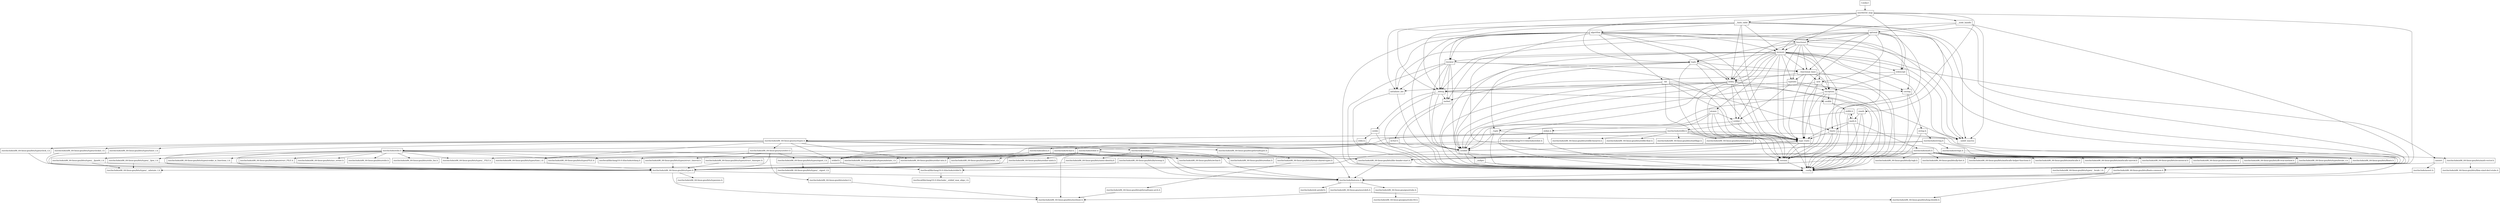 digraph "dependencies" {
  header_0 [ shape="box", label="\<stdin\>" ];
  header_1 [ shape="box", label="unordered_map" ];
  header_100 [ shape="box", label="/usr/include/x86_64-linux-gnu/bits/types/cookie_io_functions_t.h" ];
  header_101 [ shape="box", label="/usr/include/x86_64-linux-gnu/bits/stdio_lim.h" ];
  header_102 [ shape="box", label="/usr/include/x86_64-linux-gnu/bits/sys_errlist.h" ];
  header_103 [ shape="box", label="/usr/include/x86_64-linux-gnu/bits/stdio.h" ];
  header_104 [ shape="box", label="iterator" ];
  header_105 [ shape="box", label="__functional_base" ];
  header_106 [ shape="box", label="tuple" ];
  header_107 [ shape="box", label="stdexcept" ];
  header_108 [ shape="box", label="cassert" ];
  header_109 [ shape="box", label="/usr/include/assert.h" ];
  header_11 [ shape="box", label="__hash_table" ];
  header_110 [ shape="box", label="atomic" ];
  header_111 [ shape="box", label="algorithm" ];
  header_112 [ shape="box", label="functional" ];
  header_113 [ shape="box", label="bit" ];
  header_114 [ shape="box", label="cmath" ];
  header_115 [ shape="box", label="__node_handle" ];
  header_116 [ shape="box", label="optional" ];
  header_12 [ shape="box", label="initializer_list" ];
  header_13 [ shape="box", label="cstddef" ];
  header_14 [ shape="box", label="version" ];
  header_15 [ shape="box", label="/usr/local/lib/clang/10.0.0/include/stddef.h" ];
  header_16 [ shape="box", label="/usr/local/lib/clang/10.0.0/include/__stddef_max_align_t.h" ];
  header_17 [ shape="box", label="__nullptr" ];
  header_18 [ shape="box", label="type_traits" ];
  header_19 [ shape="box", label="memory" ];
  header_2 [ shape="box", label="__config" ];
  header_20 [ shape="box", label="typeinfo" ];
  header_21 [ shape="box", label="exception" ];
  header_22 [ shape="box", label="cstdlib" ];
  header_23 [ shape="box", label="stdlib.h" ];
  header_24 [ shape="box", label="/usr/include/stdlib.h" ];
  header_25 [ shape="box", label="/usr/include/x86_64-linux-gnu/bits/libc-header-start.h" ];
  header_26 [ shape="box", label="stddef.h" ];
  header_27 [ shape="box", label="/usr/include/x86_64-linux-gnu/bits/waitflags.h" ];
  header_28 [ shape="box", label="/usr/include/x86_64-linux-gnu/bits/waitstatus.h" ];
  header_29 [ shape="box", label="/usr/include/x86_64-linux-gnu/bits/floatn.h" ];
  header_3 [ shape="box", label="/usr/include/features.h" ];
  header_30 [ shape="box", label="/usr/include/x86_64-linux-gnu/bits/floatn-common.h" ];
  header_31 [ shape="box", label="/usr/include/x86_64-linux-gnu/bits/types/locale_t.h" ];
  header_32 [ shape="box", label="/usr/include/x86_64-linux-gnu/bits/types/__locale_t.h" ];
  header_33 [ shape="box", label="/usr/include/x86_64-linux-gnu/sys/types.h" ];
  header_34 [ shape="box", label="/usr/include/x86_64-linux-gnu/bits/types.h" ];
  header_35 [ shape="box", label="/usr/include/x86_64-linux-gnu/bits/typesizes.h" ];
  header_36 [ shape="box", label="/usr/include/x86_64-linux-gnu/bits/types/clock_t.h" ];
  header_37 [ shape="box", label="/usr/include/x86_64-linux-gnu/bits/types/clockid_t.h" ];
  header_38 [ shape="box", label="/usr/include/x86_64-linux-gnu/bits/types/time_t.h" ];
  header_39 [ shape="box", label="/usr/include/x86_64-linux-gnu/bits/types/timer_t.h" ];
  header_4 [ shape="box", label="/usr/include/stdc-predef.h" ];
  header_40 [ shape="box", label="/usr/include/x86_64-linux-gnu/bits/stdint-intn.h" ];
  header_41 [ shape="box", label="/usr/include/endian.h" ];
  header_42 [ shape="box", label="/usr/include/x86_64-linux-gnu/bits/endian.h" ];
  header_43 [ shape="box", label="/usr/include/x86_64-linux-gnu/bits/byteswap.h" ];
  header_44 [ shape="box", label="/usr/include/x86_64-linux-gnu/bits/uintn-identity.h" ];
  header_45 [ shape="box", label="/usr/include/x86_64-linux-gnu/sys/select.h" ];
  header_46 [ shape="box", label="/usr/include/x86_64-linux-gnu/bits/select.h" ];
  header_47 [ shape="box", label="/usr/include/x86_64-linux-gnu/bits/types/sigset_t.h" ];
  header_48 [ shape="box", label="/usr/include/x86_64-linux-gnu/bits/types/__sigset_t.h" ];
  header_49 [ shape="box", label="/usr/include/x86_64-linux-gnu/bits/types/struct_timeval.h" ];
  header_5 [ shape="box", label="/usr/include/x86_64-linux-gnu/sys/cdefs.h" ];
  header_50 [ shape="box", label="/usr/include/x86_64-linux-gnu/bits/types/struct_timespec.h" ];
  header_51 [ shape="box", label="/usr/include/x86_64-linux-gnu/bits/pthreadtypes.h" ];
  header_52 [ shape="box", label="/usr/include/x86_64-linux-gnu/bits/thread-shared-types.h" ];
  header_53 [ shape="box", label="/usr/include/x86_64-linux-gnu/bits/pthreadtypes-arch.h" ];
  header_54 [ shape="box", label="/usr/include/alloca.h" ];
  header_55 [ shape="box", label="/usr/include/x86_64-linux-gnu/bits/stdlib-bsearch.h" ];
  header_56 [ shape="box", label="/usr/include/x86_64-linux-gnu/bits/stdlib-float.h" ];
  header_57 [ shape="box", label="math.h" ];
  header_58 [ shape="box", label="/usr/include/math.h" ];
  header_59 [ shape="box", label="/usr/include/x86_64-linux-gnu/bits/math-vector.h" ];
  header_6 [ shape="box", label="/usr/include/x86_64-linux-gnu/bits/wordsize.h" ];
  header_60 [ shape="box", label="/usr/include/x86_64-linux-gnu/bits/libm-simd-decl-stubs.h" ];
  header_61 [ shape="box", label="/usr/include/x86_64-linux-gnu/bits/flt-eval-method.h" ];
  header_62 [ shape="box", label="/usr/include/x86_64-linux-gnu/bits/fp-logb.h" ];
  header_63 [ shape="box", label="/usr/include/x86_64-linux-gnu/bits/fp-fast.h" ];
  header_64 [ shape="box", label="/usr/include/x86_64-linux-gnu/bits/mathcalls-helper-functions.h" ];
  header_65 [ shape="box", label="/usr/include/x86_64-linux-gnu/bits/mathcalls.h" ];
  header_66 [ shape="box", label="/usr/include/x86_64-linux-gnu/bits/mathcalls-narrow.h" ];
  header_67 [ shape="box", label="/usr/include/x86_64-linux-gnu/bits/iscanonical.h" ];
  header_68 [ shape="box", label="/usr/include/x86_64-linux-gnu/bits/mathinline.h" ];
  header_69 [ shape="box", label="limits" ];
  header_7 [ shape="box", label="/usr/include/x86_64-linux-gnu/bits/long-double.h" ];
  header_70 [ shape="box", label="__undef_macros" ];
  header_71 [ shape="box", label="cstdint" ];
  header_72 [ shape="box", label="stdint.h" ];
  header_73 [ shape="box", label="/usr/local/lib/clang/10.0.0/include/stdint.h" ];
  header_74 [ shape="box", label="/usr/include/stdint.h" ];
  header_75 [ shape="box", label="/usr/include/x86_64-linux-gnu/bits/wchar.h" ];
  header_76 [ shape="box", label="/usr/include/x86_64-linux-gnu/bits/stdint-uintn.h" ];
  header_77 [ shape="box", label="new" ];
  header_78 [ shape="box", label="utility" ];
  header_79 [ shape="box", label="__tuple" ];
  header_8 [ shape="box", label="/usr/include/x86_64-linux-gnu/gnu/stubs.h" ];
  header_80 [ shape="box", label="cstring" ];
  header_81 [ shape="box", label="string.h" ];
  header_82 [ shape="box", label="/usr/include/string.h" ];
  header_83 [ shape="box", label="/usr/include/strings.h" ];
  header_84 [ shape="box", label="__debug" ];
  header_85 [ shape="box", label="iosfwd" ];
  header_86 [ shape="box", label="wchar.h" ];
  header_87 [ shape="box", label="/usr/include/wchar.h" ];
  header_88 [ shape="box", label="/usr/local/lib/clang/10.0.0/include/stdarg.h" ];
  header_89 [ shape="box", label="/usr/include/x86_64-linux-gnu/bits/types/wint_t.h" ];
  header_9 [ shape="box", label="/usr/include/x86_64-linux-gnu/gnu/stubs-64.h" ];
  header_90 [ shape="box", label="/usr/include/x86_64-linux-gnu/bits/types/mbstate_t.h" ];
  header_91 [ shape="box", label="/usr/include/x86_64-linux-gnu/bits/types/__mbstate_t.h" ];
  header_92 [ shape="box", label="/usr/include/x86_64-linux-gnu/bits/types/__FILE.h" ];
  header_93 [ shape="box", label="/usr/include/x86_64-linux-gnu/bits/types/FILE.h" ];
  header_94 [ shape="box", label="cstdio" ];
  header_95 [ shape="box", label="stdio.h" ];
  header_96 [ shape="box", label="/usr/include/stdio.h" ];
  header_97 [ shape="box", label="/usr/include/x86_64-linux-gnu/bits/types/__fpos_t.h" ];
  header_98 [ shape="box", label="/usr/include/x86_64-linux-gnu/bits/types/__fpos64_t.h" ];
  header_99 [ shape="box", label="/usr/include/x86_64-linux-gnu/bits/types/struct_FILE.h" ];
  header_69 -> header_14;
  header_69 -> header_18;
  header_69 -> header_70;
  header_69 -> header_2;
  header_114 -> header_14;
  header_114 -> header_2;
  header_114 -> header_57;
  header_115 -> header_116;
  header_115 -> header_70;
  header_115 -> header_2;
  header_115 -> header_19;
  header_72 -> header_73;
  header_72 -> header_2;
  header_73 -> header_74;
  header_71 -> header_72;
  header_71 -> header_2;
  header_76 -> header_34;
  header_77 -> header_14;
  header_77 -> header_21;
  header_77 -> header_18;
  header_77 -> header_2;
  header_77 -> header_13;
  header_74 -> header_25;
  header_74 -> header_34;
  header_74 -> header_75;
  header_74 -> header_6;
  header_74 -> header_76;
  header_74 -> header_40;
  header_116 -> header_14;
  header_116 -> header_12;
  header_116 -> header_18;
  header_116 -> header_70;
  header_116 -> header_2;
  header_116 -> header_77;
  header_116 -> header_105;
  header_116 -> header_107;
  header_116 -> header_112;
  header_116 -> header_78;
  header_116 -> header_84;
  header_78 -> header_14;
  header_78 -> header_79;
  header_78 -> header_12;
  header_78 -> header_13;
  header_78 -> header_18;
  header_78 -> header_71;
  header_78 -> header_2;
  header_78 -> header_80;
  header_78 -> header_84;
  header_79 -> header_18;
  header_79 -> header_2;
  header_79 -> header_13;
  header_112 -> header_14;
  header_112 -> header_21;
  header_112 -> header_18;
  header_112 -> header_20;
  header_112 -> header_19;
  header_112 -> header_2;
  header_112 -> header_105;
  header_112 -> header_78;
  header_112 -> header_106;
  header_113 -> header_14;
  header_113 -> header_18;
  header_113 -> header_70;
  header_113 -> header_2;
  header_113 -> header_69;
  header_113 -> header_84;
  header_110 -> header_14;
  header_110 -> header_18;
  header_110 -> header_71;
  header_110 -> header_2;
  header_110 -> header_13;
  header_111 -> header_14;
  header_111 -> header_12;
  header_111 -> header_13;
  header_111 -> header_18;
  header_111 -> header_19;
  header_111 -> header_70;
  header_111 -> header_2;
  header_111 -> header_104;
  header_111 -> header_78;
  header_111 -> header_80;
  header_111 -> header_112;
  header_111 -> header_113;
  header_111 -> header_84;
  header_47 -> header_48;
  header_46 -> header_6;
  header_45 -> header_38;
  header_45 -> header_50;
  header_45 -> header_34;
  header_45 -> header_47;
  header_45 -> header_46;
  header_45 -> header_3;
  header_45 -> header_49;
  header_44 -> header_34;
  header_43 -> header_34;
  header_43 -> header_3;
  header_41 -> header_44;
  header_41 -> header_43;
  header_41 -> header_3;
  header_41 -> header_42;
  header_40 -> header_34;
  header_105 -> header_21;
  header_105 -> header_18;
  header_105 -> header_20;
  header_105 -> header_2;
  header_105 -> header_77;
  header_105 -> header_78;
  header_104 -> header_14;
  header_104 -> header_12;
  header_104 -> header_13;
  header_104 -> header_18;
  header_104 -> header_2;
  header_104 -> header_105;
  header_104 -> header_85;
  header_104 -> header_84;
  header_107 -> header_21;
  header_107 -> header_2;
  header_107 -> header_85;
  header_106 -> header_14;
  header_106 -> header_13;
  header_106 -> header_18;
  header_106 -> header_2;
  header_106 -> header_105;
  header_106 -> header_78;
  header_106 -> header_79;
  header_100 -> header_34;
  header_49 -> header_34;
  header_5 -> header_6;
  header_5 -> header_7;
  header_2 -> header_3;
  header_3 -> header_4;
  header_3 -> header_5;
  header_3 -> header_8;
  header_0 -> header_1;
  header_1 -> header_14;
  header_1 -> header_106;
  header_1 -> header_11;
  header_1 -> header_2;
  header_1 -> header_107;
  header_1 -> header_115;
  header_1 -> header_112;
  header_1 -> header_84;
  header_8 -> header_9;
  header_58 -> header_59;
  header_58 -> header_29;
  header_58 -> header_25;
  header_58 -> header_34;
  header_58 -> header_61;
  header_58 -> header_63;
  header_58 -> header_62;
  header_58 -> header_65;
  header_58 -> header_64;
  header_58 -> header_67;
  header_58 -> header_66;
  header_58 -> header_68;
  header_59 -> header_60;
  header_50 -> header_34;
  header_51 -> header_52;
  header_52 -> header_53;
  header_53 -> header_6;
  header_54 -> header_26;
  header_54 -> header_3;
  header_57 -> header_58;
  header_57 -> header_18;
  header_57 -> header_69;
  header_57 -> header_2;
  header_57 -> header_23;
  header_29 -> header_3;
  header_29 -> header_30;
  header_25 -> header_3;
  header_24 -> header_55;
  header_24 -> header_29;
  header_24 -> header_28;
  header_24 -> header_25;
  header_24 -> header_27;
  header_24 -> header_26;
  header_24 -> header_54;
  header_24 -> header_33;
  header_24 -> header_56;
  header_24 -> header_31;
  header_26 -> header_15;
  header_21 -> header_14;
  header_21 -> header_18;
  header_21 -> header_22;
  header_21 -> header_2;
  header_21 -> header_13;
  header_20 -> header_21;
  header_20 -> header_71;
  header_20 -> header_2;
  header_20 -> header_13;
  header_23 -> header_24;
  header_23 -> header_2;
  header_23 -> header_57;
  header_22 -> header_2;
  header_22 -> header_23;
  header_38 -> header_34;
  header_39 -> header_34;
  header_36 -> header_34;
  header_37 -> header_34;
  header_34 -> header_6;
  header_34 -> header_35;
  header_34 -> header_3;
  header_33 -> header_38;
  header_33 -> header_39;
  header_33 -> header_36;
  header_33 -> header_37;
  header_33 -> header_34;
  header_33 -> header_26;
  header_33 -> header_51;
  header_33 -> header_45;
  header_33 -> header_3;
  header_33 -> header_41;
  header_33 -> header_40;
  header_30 -> header_7;
  header_30 -> header_3;
  header_31 -> header_32;
  header_109 -> header_3;
  header_108 -> header_109;
  header_108 -> header_2;
  header_83 -> header_26;
  header_83 -> header_3;
  header_83 -> header_31;
  header_82 -> header_25;
  header_82 -> header_83;
  header_82 -> header_26;
  header_82 -> header_31;
  header_81 -> header_82;
  header_81 -> header_2;
  header_80 -> header_81;
  header_80 -> header_2;
  header_87 -> header_29;
  header_87 -> header_25;
  header_87 -> header_26;
  header_87 -> header_31;
  header_87 -> header_89;
  header_87 -> header_88;
  header_87 -> header_75;
  header_87 -> header_90;
  header_87 -> header_92;
  header_87 -> header_93;
  header_86 -> header_87;
  header_86 -> header_2;
  header_85 -> header_2;
  header_85 -> header_86;
  header_84 -> header_94;
  header_84 -> header_13;
  header_84 -> header_2;
  header_84 -> header_85;
  header_84 -> header_22;
  header_14 -> header_2;
  header_15 -> header_16;
  header_17 -> header_2;
  header_11 -> header_12;
  header_11 -> header_18;
  header_11 -> header_19;
  header_11 -> header_70;
  header_11 -> header_2;
  header_11 -> header_104;
  header_11 -> header_114;
  header_11 -> header_84;
  header_11 -> header_78;
  header_11 -> header_111;
  header_12 -> header_2;
  header_12 -> header_13;
  header_13 -> header_14;
  header_13 -> header_15;
  header_13 -> header_18;
  header_13 -> header_17;
  header_13 -> header_2;
  header_18 -> header_14;
  header_18 -> header_2;
  header_18 -> header_13;
  header_19 -> header_14;
  header_19 -> header_80;
  header_19 -> header_13;
  header_19 -> header_18;
  header_19 -> header_20;
  header_19 -> header_105;
  header_19 -> header_70;
  header_19 -> header_71;
  header_19 -> header_2;
  header_19 -> header_77;
  header_19 -> header_69;
  header_19 -> header_104;
  header_19 -> header_78;
  header_19 -> header_106;
  header_19 -> header_110;
  header_19 -> header_107;
  header_19 -> header_85;
  header_19 -> header_108;
  header_98 -> header_34;
  header_98 -> header_91;
  header_99 -> header_34;
  header_94 -> header_95;
  header_94 -> header_2;
  header_95 -> header_96;
  header_95 -> header_2;
  header_96 -> header_25;
  header_96 -> header_34;
  header_96 -> header_26;
  header_96 -> header_102;
  header_96 -> header_103;
  header_96 -> header_88;
  header_96 -> header_98;
  header_96 -> header_99;
  header_96 -> header_97;
  header_96 -> header_101;
  header_96 -> header_100;
  header_96 -> header_92;
  header_96 -> header_93;
  header_97 -> header_34;
  header_97 -> header_91;
  header_90 -> header_91;
}